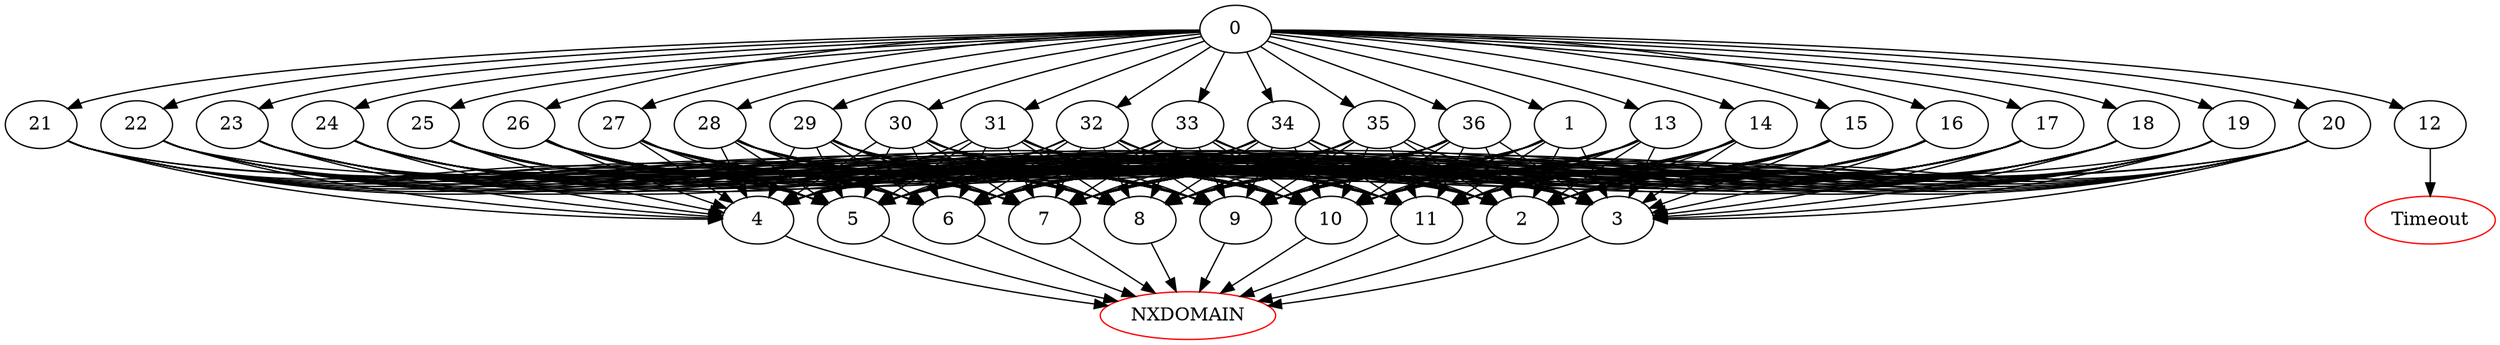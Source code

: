 digraph G {
	0 -> 1;
	0 -> 12;
	0 -> 13;
	0 -> 14;
	0 -> 15;
	0 -> 16;
	0 -> 17;
	0 -> 18;
	0 -> 19;
	0 -> 20;
	0 -> 21;
	0 -> 22;
	0 -> 23;
	0 -> 24;
	0 -> 25;
	0 -> 26;
	0 -> 27;
	0 -> 28;
	0 -> 29;
	0 -> 30;
	0 -> 31;
	0 -> 32;
	0 -> 33;
	0 -> 34;
	0 -> 35;
	0 -> 36;
	1 -> 2;
	1 -> 3;
	1 -> 4;
	1 -> 5;
	1 -> 6;
	1 -> 7;
	1 -> 8;
	1 -> 9;
	1 -> 10;
	1 -> 11;
	2 -> "NXDOMAIN";
NXDOMAIN [color=red];
	3 -> "NXDOMAIN";
NXDOMAIN [color=red];
	4 -> "NXDOMAIN";
NXDOMAIN [color=red];
	5 -> "NXDOMAIN";
NXDOMAIN [color=red];
	6 -> "NXDOMAIN";
NXDOMAIN [color=red];
	7 -> "NXDOMAIN";
NXDOMAIN [color=red];
	8 -> "NXDOMAIN";
NXDOMAIN [color=red];
	9 -> "NXDOMAIN";
NXDOMAIN [color=red];
	10 -> "NXDOMAIN";
NXDOMAIN [color=red];
	11 -> "NXDOMAIN";
NXDOMAIN [color=red];
	12 -> "Timeout";
Timeout [color=red];
	13 -> 2;
	13 -> 3;
	13 -> 4;
	13 -> 5;
	13 -> 6;
	13 -> 7;
	13 -> 8;
	13 -> 9;
	13 -> 10;
	13 -> 11;
	14 -> 2;
	14 -> 3;
	14 -> 4;
	14 -> 5;
	14 -> 6;
	14 -> 7;
	14 -> 8;
	14 -> 9;
	14 -> 10;
	14 -> 11;
	15 -> 2;
	15 -> 3;
	15 -> 4;
	15 -> 5;
	15 -> 6;
	15 -> 7;
	15 -> 8;
	15 -> 9;
	15 -> 10;
	15 -> 11;
	16 -> 2;
	16 -> 3;
	16 -> 4;
	16 -> 5;
	16 -> 6;
	16 -> 7;
	16 -> 8;
	16 -> 9;
	16 -> 10;
	16 -> 11;
	17 -> 2;
	17 -> 3;
	17 -> 4;
	17 -> 5;
	17 -> 6;
	17 -> 7;
	17 -> 8;
	17 -> 9;
	17 -> 10;
	17 -> 11;
	18 -> 2;
	18 -> 3;
	18 -> 4;
	18 -> 5;
	18 -> 6;
	18 -> 7;
	18 -> 8;
	18 -> 9;
	18 -> 10;
	18 -> 11;
	19 -> 2;
	19 -> 3;
	19 -> 4;
	19 -> 5;
	19 -> 6;
	19 -> 7;
	19 -> 8;
	19 -> 9;
	19 -> 10;
	19 -> 11;
	20 -> 2;
	20 -> 3;
	20 -> 4;
	20 -> 5;
	20 -> 6;
	20 -> 7;
	20 -> 8;
	20 -> 9;
	20 -> 10;
	20 -> 11;
	21 -> 2;
	21 -> 3;
	21 -> 4;
	21 -> 5;
	21 -> 6;
	21 -> 7;
	21 -> 8;
	21 -> 9;
	21 -> 10;
	21 -> 11;
	22 -> 2;
	22 -> 3;
	22 -> 4;
	22 -> 5;
	22 -> 6;
	22 -> 7;
	22 -> 8;
	22 -> 9;
	22 -> 10;
	22 -> 11;
	23 -> 2;
	23 -> 3;
	23 -> 4;
	23 -> 5;
	23 -> 6;
	23 -> 7;
	23 -> 8;
	23 -> 9;
	23 -> 10;
	23 -> 11;
	24 -> 2;
	24 -> 3;
	24 -> 4;
	24 -> 5;
	24 -> 6;
	24 -> 7;
	24 -> 8;
	24 -> 9;
	24 -> 10;
	24 -> 11;
	25 -> 2;
	25 -> 3;
	25 -> 4;
	25 -> 5;
	25 -> 6;
	25 -> 7;
	25 -> 8;
	25 -> 9;
	25 -> 10;
	25 -> 11;
	26 -> 2;
	26 -> 3;
	26 -> 4;
	26 -> 5;
	26 -> 6;
	26 -> 7;
	26 -> 8;
	26 -> 9;
	26 -> 10;
	26 -> 11;
	27 -> 2;
	27 -> 3;
	27 -> 4;
	27 -> 5;
	27 -> 6;
	27 -> 7;
	27 -> 8;
	27 -> 9;
	27 -> 10;
	27 -> 11;
	28 -> 2;
	28 -> 3;
	28 -> 4;
	28 -> 5;
	28 -> 6;
	28 -> 7;
	28 -> 8;
	28 -> 9;
	28 -> 10;
	28 -> 11;
	29 -> 2;
	29 -> 3;
	29 -> 4;
	29 -> 5;
	29 -> 6;
	29 -> 7;
	29 -> 8;
	29 -> 9;
	29 -> 10;
	29 -> 11;
	30 -> 2;
	30 -> 3;
	30 -> 4;
	30 -> 5;
	30 -> 6;
	30 -> 7;
	30 -> 8;
	30 -> 9;
	30 -> 10;
	30 -> 11;
	31 -> 2;
	31 -> 3;
	31 -> 4;
	31 -> 5;
	31 -> 6;
	31 -> 7;
	31 -> 8;
	31 -> 9;
	31 -> 10;
	31 -> 11;
	32 -> 2;
	32 -> 3;
	32 -> 4;
	32 -> 5;
	32 -> 6;
	32 -> 7;
	32 -> 8;
	32 -> 9;
	32 -> 10;
	32 -> 11;
	33 -> 2;
	33 -> 3;
	33 -> 4;
	33 -> 5;
	33 -> 6;
	33 -> 7;
	33 -> 8;
	33 -> 9;
	33 -> 10;
	33 -> 11;
	34 -> 2;
	34 -> 3;
	34 -> 4;
	34 -> 5;
	34 -> 6;
	34 -> 7;
	34 -> 8;
	34 -> 9;
	34 -> 10;
	34 -> 11;
	35 -> 2;
	35 -> 3;
	35 -> 4;
	35 -> 5;
	35 -> 6;
	35 -> 7;
	35 -> 8;
	35 -> 9;
	35 -> 10;
	35 -> 11;
	36 -> 2;
	36 -> 3;
	36 -> 4;
	36 -> 5;
	36 -> 6;
	36 -> 7;
	36 -> 8;
	36 -> 9;
	36 -> 10;
	36 -> 11;
}
